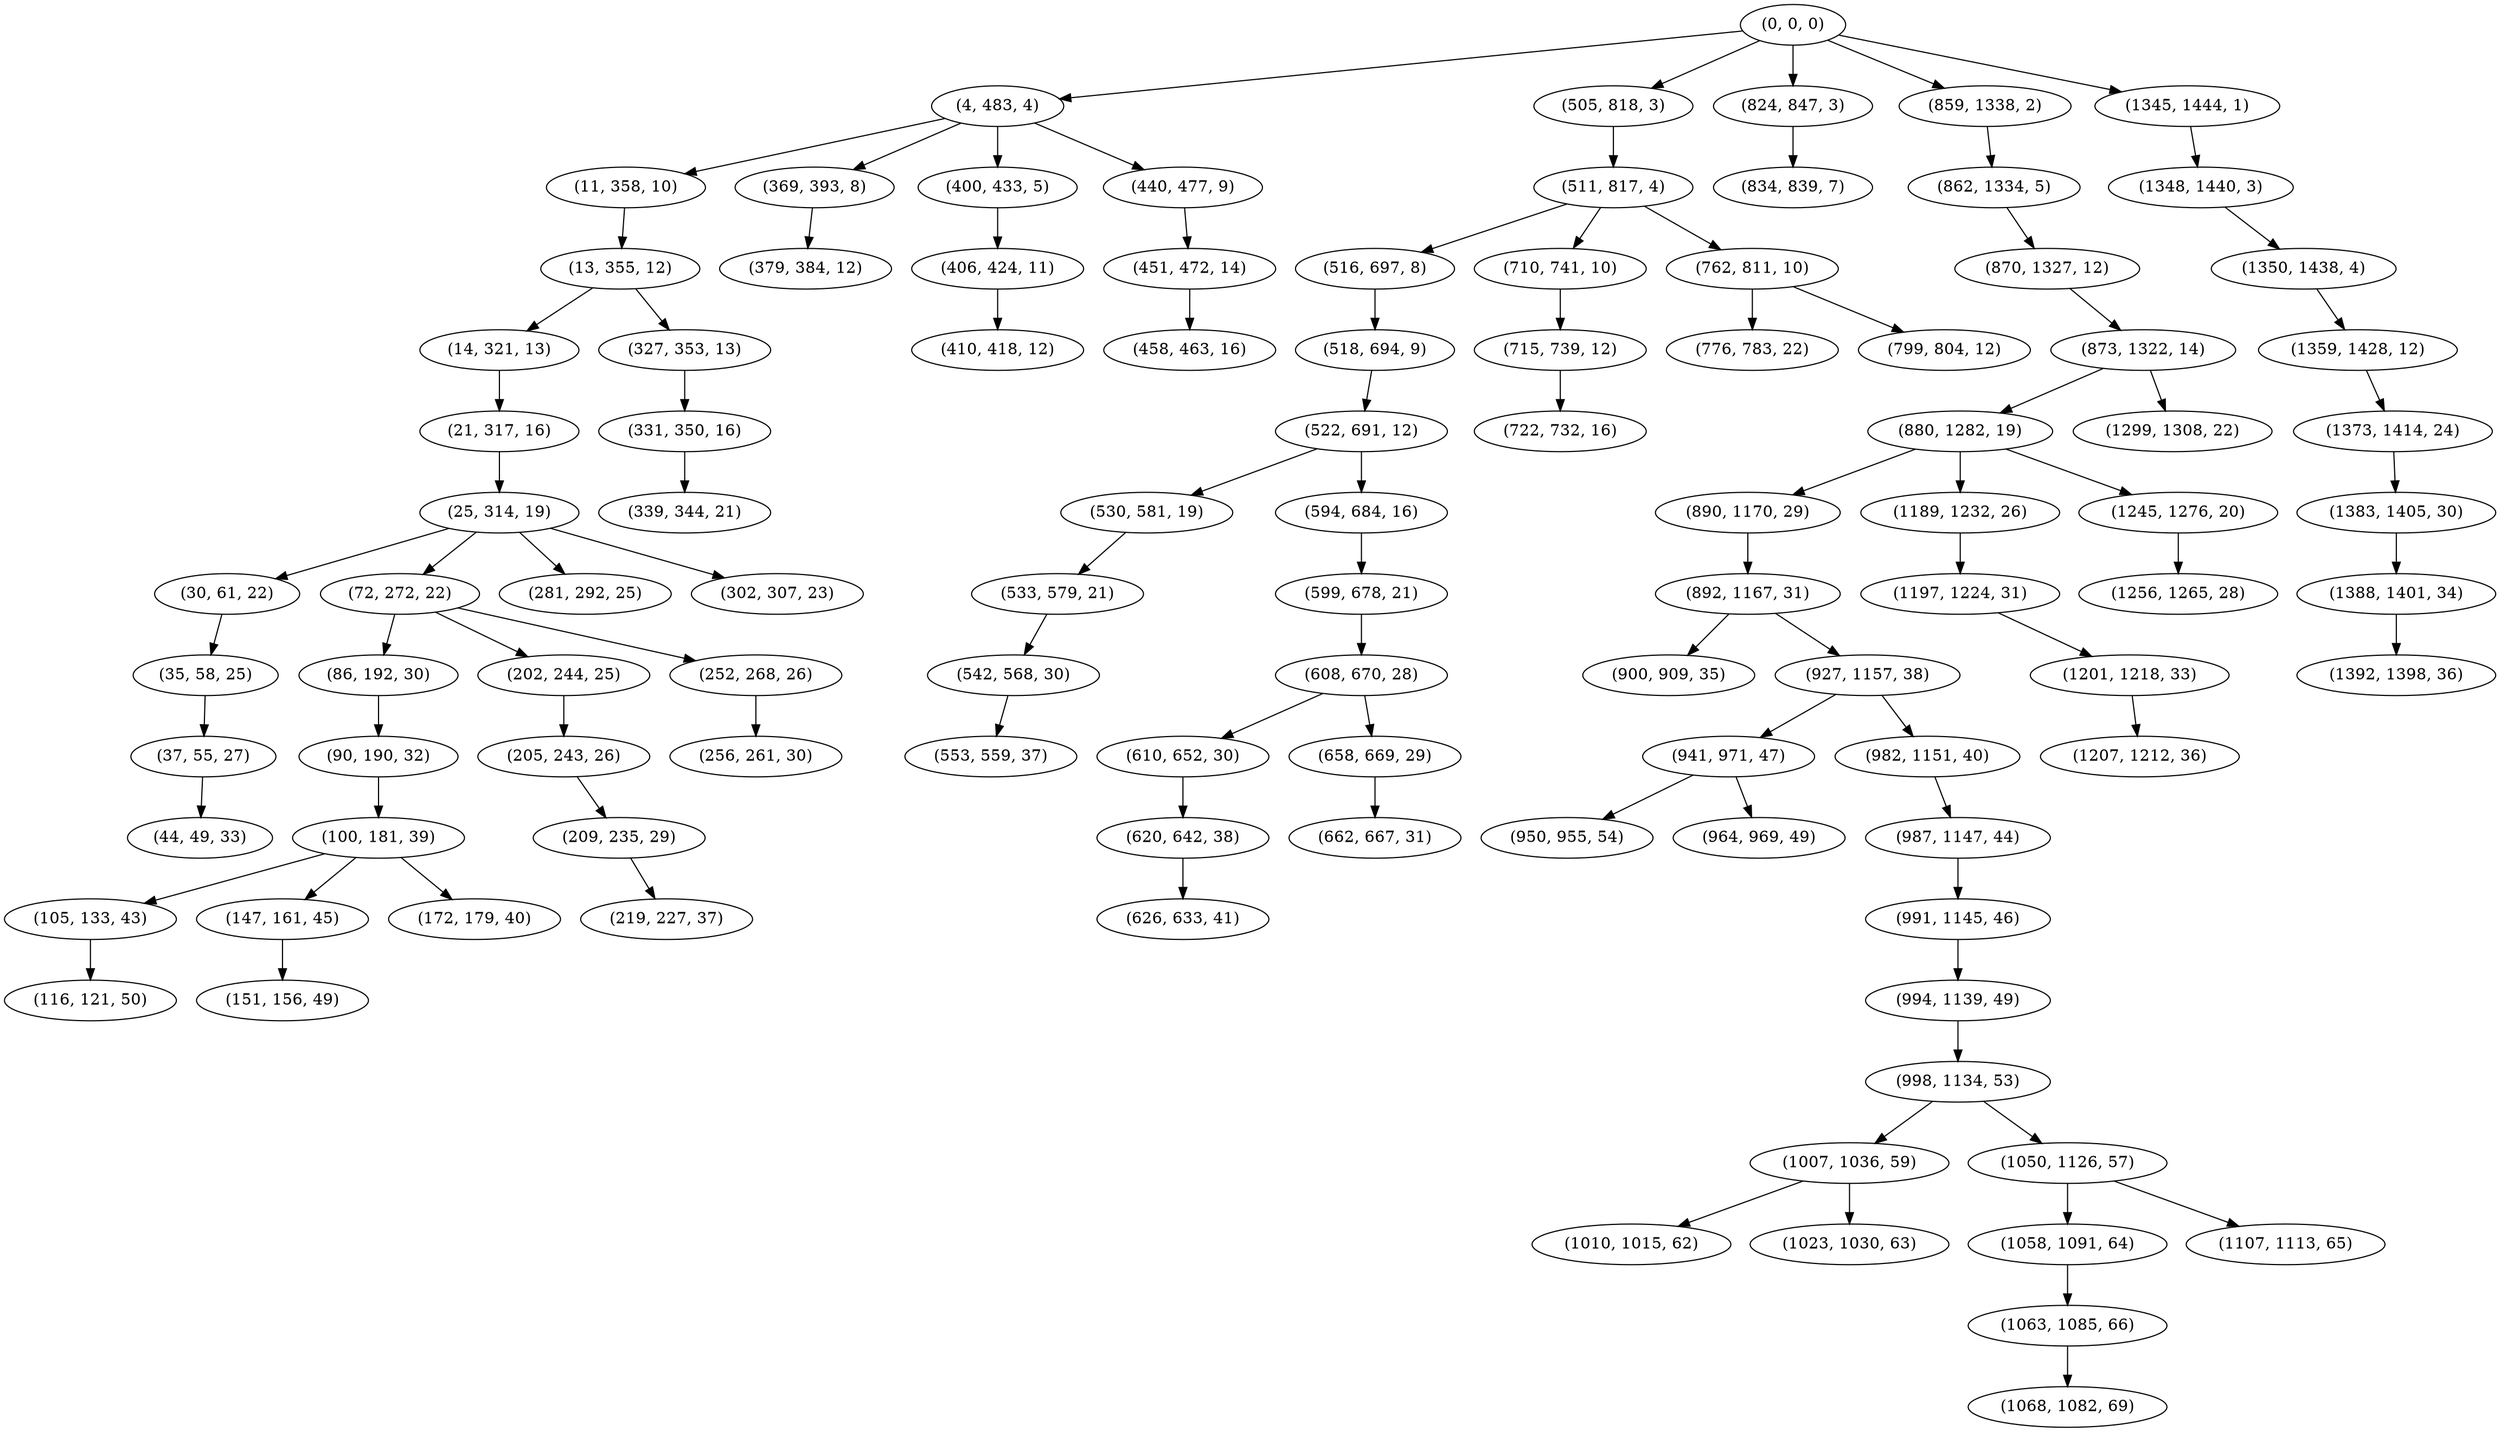 digraph tree {
    "(0, 0, 0)";
    "(4, 483, 4)";
    "(11, 358, 10)";
    "(13, 355, 12)";
    "(14, 321, 13)";
    "(21, 317, 16)";
    "(25, 314, 19)";
    "(30, 61, 22)";
    "(35, 58, 25)";
    "(37, 55, 27)";
    "(44, 49, 33)";
    "(72, 272, 22)";
    "(86, 192, 30)";
    "(90, 190, 32)";
    "(100, 181, 39)";
    "(105, 133, 43)";
    "(116, 121, 50)";
    "(147, 161, 45)";
    "(151, 156, 49)";
    "(172, 179, 40)";
    "(202, 244, 25)";
    "(205, 243, 26)";
    "(209, 235, 29)";
    "(219, 227, 37)";
    "(252, 268, 26)";
    "(256, 261, 30)";
    "(281, 292, 25)";
    "(302, 307, 23)";
    "(327, 353, 13)";
    "(331, 350, 16)";
    "(339, 344, 21)";
    "(369, 393, 8)";
    "(379, 384, 12)";
    "(400, 433, 5)";
    "(406, 424, 11)";
    "(410, 418, 12)";
    "(440, 477, 9)";
    "(451, 472, 14)";
    "(458, 463, 16)";
    "(505, 818, 3)";
    "(511, 817, 4)";
    "(516, 697, 8)";
    "(518, 694, 9)";
    "(522, 691, 12)";
    "(530, 581, 19)";
    "(533, 579, 21)";
    "(542, 568, 30)";
    "(553, 559, 37)";
    "(594, 684, 16)";
    "(599, 678, 21)";
    "(608, 670, 28)";
    "(610, 652, 30)";
    "(620, 642, 38)";
    "(626, 633, 41)";
    "(658, 669, 29)";
    "(662, 667, 31)";
    "(710, 741, 10)";
    "(715, 739, 12)";
    "(722, 732, 16)";
    "(762, 811, 10)";
    "(776, 783, 22)";
    "(799, 804, 12)";
    "(824, 847, 3)";
    "(834, 839, 7)";
    "(859, 1338, 2)";
    "(862, 1334, 5)";
    "(870, 1327, 12)";
    "(873, 1322, 14)";
    "(880, 1282, 19)";
    "(890, 1170, 29)";
    "(892, 1167, 31)";
    "(900, 909, 35)";
    "(927, 1157, 38)";
    "(941, 971, 47)";
    "(950, 955, 54)";
    "(964, 969, 49)";
    "(982, 1151, 40)";
    "(987, 1147, 44)";
    "(991, 1145, 46)";
    "(994, 1139, 49)";
    "(998, 1134, 53)";
    "(1007, 1036, 59)";
    "(1010, 1015, 62)";
    "(1023, 1030, 63)";
    "(1050, 1126, 57)";
    "(1058, 1091, 64)";
    "(1063, 1085, 66)";
    "(1068, 1082, 69)";
    "(1107, 1113, 65)";
    "(1189, 1232, 26)";
    "(1197, 1224, 31)";
    "(1201, 1218, 33)";
    "(1207, 1212, 36)";
    "(1245, 1276, 20)";
    "(1256, 1265, 28)";
    "(1299, 1308, 22)";
    "(1345, 1444, 1)";
    "(1348, 1440, 3)";
    "(1350, 1438, 4)";
    "(1359, 1428, 12)";
    "(1373, 1414, 24)";
    "(1383, 1405, 30)";
    "(1388, 1401, 34)";
    "(1392, 1398, 36)";
    "(0, 0, 0)" -> "(4, 483, 4)";
    "(0, 0, 0)" -> "(505, 818, 3)";
    "(0, 0, 0)" -> "(824, 847, 3)";
    "(0, 0, 0)" -> "(859, 1338, 2)";
    "(0, 0, 0)" -> "(1345, 1444, 1)";
    "(4, 483, 4)" -> "(11, 358, 10)";
    "(4, 483, 4)" -> "(369, 393, 8)";
    "(4, 483, 4)" -> "(400, 433, 5)";
    "(4, 483, 4)" -> "(440, 477, 9)";
    "(11, 358, 10)" -> "(13, 355, 12)";
    "(13, 355, 12)" -> "(14, 321, 13)";
    "(13, 355, 12)" -> "(327, 353, 13)";
    "(14, 321, 13)" -> "(21, 317, 16)";
    "(21, 317, 16)" -> "(25, 314, 19)";
    "(25, 314, 19)" -> "(30, 61, 22)";
    "(25, 314, 19)" -> "(72, 272, 22)";
    "(25, 314, 19)" -> "(281, 292, 25)";
    "(25, 314, 19)" -> "(302, 307, 23)";
    "(30, 61, 22)" -> "(35, 58, 25)";
    "(35, 58, 25)" -> "(37, 55, 27)";
    "(37, 55, 27)" -> "(44, 49, 33)";
    "(72, 272, 22)" -> "(86, 192, 30)";
    "(72, 272, 22)" -> "(202, 244, 25)";
    "(72, 272, 22)" -> "(252, 268, 26)";
    "(86, 192, 30)" -> "(90, 190, 32)";
    "(90, 190, 32)" -> "(100, 181, 39)";
    "(100, 181, 39)" -> "(105, 133, 43)";
    "(100, 181, 39)" -> "(147, 161, 45)";
    "(100, 181, 39)" -> "(172, 179, 40)";
    "(105, 133, 43)" -> "(116, 121, 50)";
    "(147, 161, 45)" -> "(151, 156, 49)";
    "(202, 244, 25)" -> "(205, 243, 26)";
    "(205, 243, 26)" -> "(209, 235, 29)";
    "(209, 235, 29)" -> "(219, 227, 37)";
    "(252, 268, 26)" -> "(256, 261, 30)";
    "(327, 353, 13)" -> "(331, 350, 16)";
    "(331, 350, 16)" -> "(339, 344, 21)";
    "(369, 393, 8)" -> "(379, 384, 12)";
    "(400, 433, 5)" -> "(406, 424, 11)";
    "(406, 424, 11)" -> "(410, 418, 12)";
    "(440, 477, 9)" -> "(451, 472, 14)";
    "(451, 472, 14)" -> "(458, 463, 16)";
    "(505, 818, 3)" -> "(511, 817, 4)";
    "(511, 817, 4)" -> "(516, 697, 8)";
    "(511, 817, 4)" -> "(710, 741, 10)";
    "(511, 817, 4)" -> "(762, 811, 10)";
    "(516, 697, 8)" -> "(518, 694, 9)";
    "(518, 694, 9)" -> "(522, 691, 12)";
    "(522, 691, 12)" -> "(530, 581, 19)";
    "(522, 691, 12)" -> "(594, 684, 16)";
    "(530, 581, 19)" -> "(533, 579, 21)";
    "(533, 579, 21)" -> "(542, 568, 30)";
    "(542, 568, 30)" -> "(553, 559, 37)";
    "(594, 684, 16)" -> "(599, 678, 21)";
    "(599, 678, 21)" -> "(608, 670, 28)";
    "(608, 670, 28)" -> "(610, 652, 30)";
    "(608, 670, 28)" -> "(658, 669, 29)";
    "(610, 652, 30)" -> "(620, 642, 38)";
    "(620, 642, 38)" -> "(626, 633, 41)";
    "(658, 669, 29)" -> "(662, 667, 31)";
    "(710, 741, 10)" -> "(715, 739, 12)";
    "(715, 739, 12)" -> "(722, 732, 16)";
    "(762, 811, 10)" -> "(776, 783, 22)";
    "(762, 811, 10)" -> "(799, 804, 12)";
    "(824, 847, 3)" -> "(834, 839, 7)";
    "(859, 1338, 2)" -> "(862, 1334, 5)";
    "(862, 1334, 5)" -> "(870, 1327, 12)";
    "(870, 1327, 12)" -> "(873, 1322, 14)";
    "(873, 1322, 14)" -> "(880, 1282, 19)";
    "(873, 1322, 14)" -> "(1299, 1308, 22)";
    "(880, 1282, 19)" -> "(890, 1170, 29)";
    "(880, 1282, 19)" -> "(1189, 1232, 26)";
    "(880, 1282, 19)" -> "(1245, 1276, 20)";
    "(890, 1170, 29)" -> "(892, 1167, 31)";
    "(892, 1167, 31)" -> "(900, 909, 35)";
    "(892, 1167, 31)" -> "(927, 1157, 38)";
    "(927, 1157, 38)" -> "(941, 971, 47)";
    "(927, 1157, 38)" -> "(982, 1151, 40)";
    "(941, 971, 47)" -> "(950, 955, 54)";
    "(941, 971, 47)" -> "(964, 969, 49)";
    "(982, 1151, 40)" -> "(987, 1147, 44)";
    "(987, 1147, 44)" -> "(991, 1145, 46)";
    "(991, 1145, 46)" -> "(994, 1139, 49)";
    "(994, 1139, 49)" -> "(998, 1134, 53)";
    "(998, 1134, 53)" -> "(1007, 1036, 59)";
    "(998, 1134, 53)" -> "(1050, 1126, 57)";
    "(1007, 1036, 59)" -> "(1010, 1015, 62)";
    "(1007, 1036, 59)" -> "(1023, 1030, 63)";
    "(1050, 1126, 57)" -> "(1058, 1091, 64)";
    "(1050, 1126, 57)" -> "(1107, 1113, 65)";
    "(1058, 1091, 64)" -> "(1063, 1085, 66)";
    "(1063, 1085, 66)" -> "(1068, 1082, 69)";
    "(1189, 1232, 26)" -> "(1197, 1224, 31)";
    "(1197, 1224, 31)" -> "(1201, 1218, 33)";
    "(1201, 1218, 33)" -> "(1207, 1212, 36)";
    "(1245, 1276, 20)" -> "(1256, 1265, 28)";
    "(1345, 1444, 1)" -> "(1348, 1440, 3)";
    "(1348, 1440, 3)" -> "(1350, 1438, 4)";
    "(1350, 1438, 4)" -> "(1359, 1428, 12)";
    "(1359, 1428, 12)" -> "(1373, 1414, 24)";
    "(1373, 1414, 24)" -> "(1383, 1405, 30)";
    "(1383, 1405, 30)" -> "(1388, 1401, 34)";
    "(1388, 1401, 34)" -> "(1392, 1398, 36)";
}
